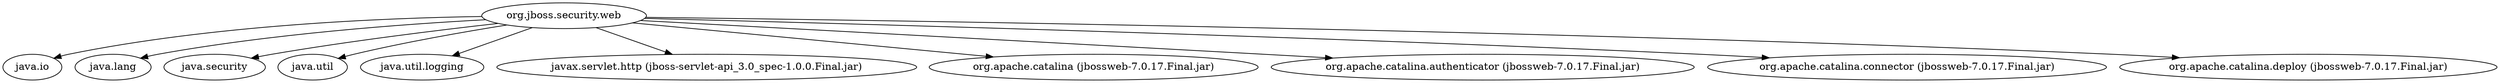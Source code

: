 digraph "classes" {
    // Path: /home/rsearls/j1/Resteasy/security-legacy/login-module-authenticator/target/classes
   "org.jboss.security.web"                           -> "java.io";
   "org.jboss.security.web"                           -> "java.lang";
   "org.jboss.security.web"                           -> "java.security";
   "org.jboss.security.web"                           -> "java.util";
   "org.jboss.security.web"                           -> "java.util.logging";
   "org.jboss.security.web"                           -> "javax.servlet.http (jboss-servlet-api_3.0_spec-1.0.0.Final.jar)";
   "org.jboss.security.web"                           -> "org.apache.catalina (jbossweb-7.0.17.Final.jar)";
   "org.jboss.security.web"                           -> "org.apache.catalina.authenticator (jbossweb-7.0.17.Final.jar)";
   "org.jboss.security.web"                           -> "org.apache.catalina.connector (jbossweb-7.0.17.Final.jar)";
   "org.jboss.security.web"                           -> "org.apache.catalina.deploy (jbossweb-7.0.17.Final.jar)";
}
